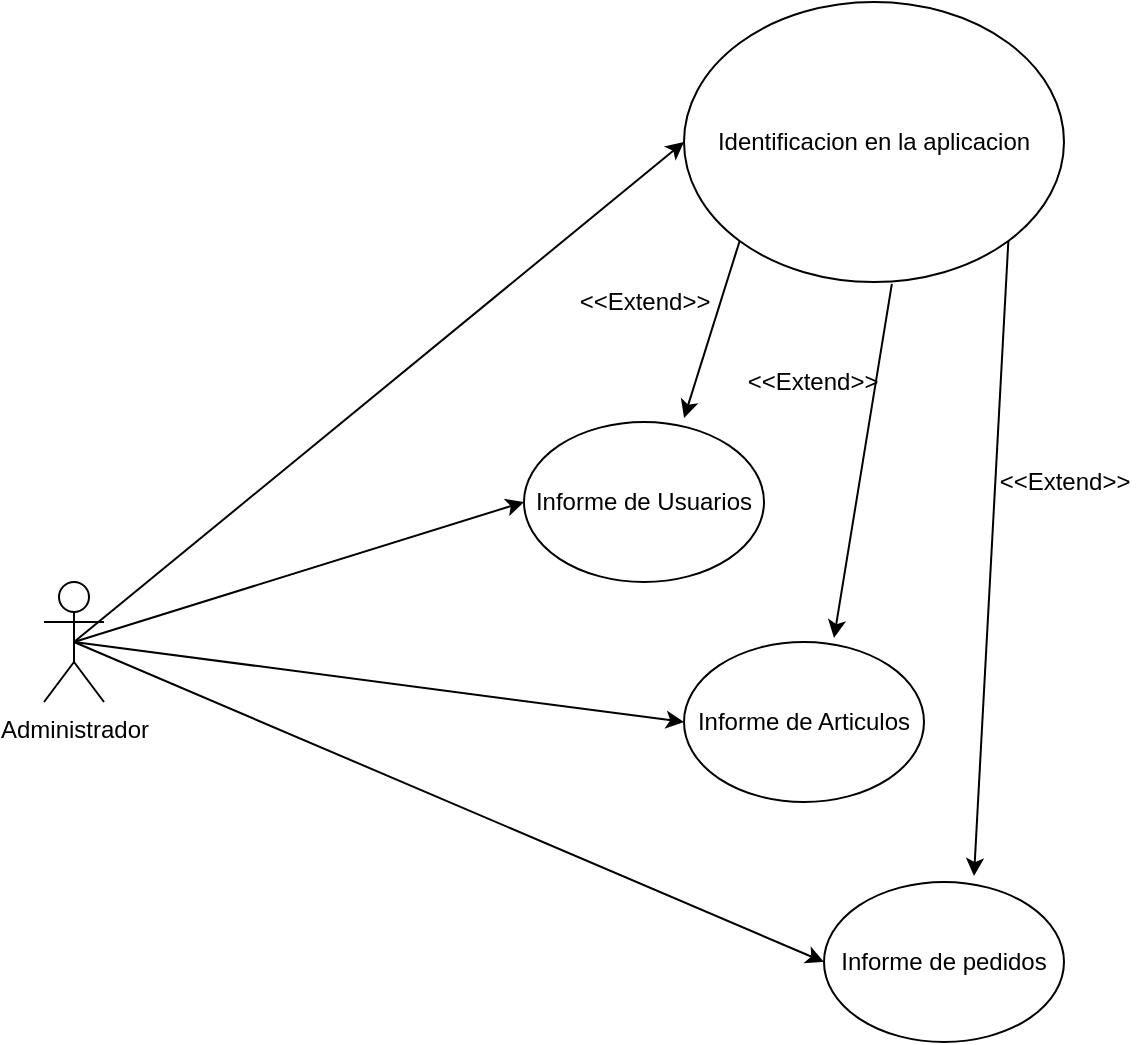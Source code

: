 <mxfile version="14.5.1" type="device"><diagram id="ssW6gPy1kijWEVo_wSRN" name="Página-1"><mxGraphModel dx="588" dy="348" grid="1" gridSize="10" guides="1" tooltips="1" connect="1" arrows="1" fold="1" page="1" pageScale="1" pageWidth="827" pageHeight="1169" math="0" shadow="0"><root><mxCell id="0"/><mxCell id="1" parent="0"/><mxCell id="BQnnbQ2SsFD0iYxoya_9-1" value="Administrador" style="shape=umlActor;verticalLabelPosition=bottom;verticalAlign=top;html=1;outlineConnect=0;" vertex="1" parent="1"><mxGeometry x="70" y="380" width="30" height="60" as="geometry"/></mxCell><mxCell id="BQnnbQ2SsFD0iYxoya_9-2" value="Identificacion en la aplicacion" style="ellipse;whiteSpace=wrap;html=1;" vertex="1" parent="1"><mxGeometry x="390" y="90" width="190" height="140" as="geometry"/></mxCell><mxCell id="BQnnbQ2SsFD0iYxoya_9-3" value="Informe de Usuarios" style="ellipse;whiteSpace=wrap;html=1;" vertex="1" parent="1"><mxGeometry x="310" y="300" width="120" height="80" as="geometry"/></mxCell><mxCell id="BQnnbQ2SsFD0iYxoya_9-4" value="Informe de Articulos" style="ellipse;whiteSpace=wrap;html=1;" vertex="1" parent="1"><mxGeometry x="390" y="410" width="120" height="80" as="geometry"/></mxCell><mxCell id="BQnnbQ2SsFD0iYxoya_9-5" value="Informe de pedidos" style="ellipse;whiteSpace=wrap;html=1;" vertex="1" parent="1"><mxGeometry x="460" y="530" width="120" height="80" as="geometry"/></mxCell><mxCell id="BQnnbQ2SsFD0iYxoya_9-6" value="" style="endArrow=classic;html=1;exitX=0.5;exitY=0.5;exitDx=0;exitDy=0;exitPerimeter=0;entryX=0;entryY=0.5;entryDx=0;entryDy=0;" edge="1" parent="1" source="BQnnbQ2SsFD0iYxoya_9-1" target="BQnnbQ2SsFD0iYxoya_9-2"><mxGeometry width="50" height="50" relative="1" as="geometry"><mxPoint x="390" y="290" as="sourcePoint"/><mxPoint x="440" y="240" as="targetPoint"/></mxGeometry></mxCell><mxCell id="BQnnbQ2SsFD0iYxoya_9-7" value="" style="endArrow=classic;html=1;exitX=0.5;exitY=0.5;exitDx=0;exitDy=0;exitPerimeter=0;entryX=0;entryY=0.5;entryDx=0;entryDy=0;" edge="1" parent="1" source="BQnnbQ2SsFD0iYxoya_9-1" target="BQnnbQ2SsFD0iYxoya_9-3"><mxGeometry width="50" height="50" relative="1" as="geometry"><mxPoint x="390" y="290" as="sourcePoint"/><mxPoint x="440" y="240" as="targetPoint"/></mxGeometry></mxCell><mxCell id="BQnnbQ2SsFD0iYxoya_9-8" value="" style="endArrow=classic;html=1;exitX=0.5;exitY=0.5;exitDx=0;exitDy=0;exitPerimeter=0;entryX=0;entryY=0.5;entryDx=0;entryDy=0;" edge="1" parent="1" source="BQnnbQ2SsFD0iYxoya_9-1" target="BQnnbQ2SsFD0iYxoya_9-4"><mxGeometry width="50" height="50" relative="1" as="geometry"><mxPoint x="390" y="290" as="sourcePoint"/><mxPoint x="440" y="240" as="targetPoint"/></mxGeometry></mxCell><mxCell id="BQnnbQ2SsFD0iYxoya_9-9" value="" style="endArrow=classic;html=1;exitX=0.5;exitY=0.5;exitDx=0;exitDy=0;exitPerimeter=0;entryX=0;entryY=0.5;entryDx=0;entryDy=0;" edge="1" parent="1" source="BQnnbQ2SsFD0iYxoya_9-1" target="BQnnbQ2SsFD0iYxoya_9-5"><mxGeometry width="50" height="50" relative="1" as="geometry"><mxPoint x="390" y="590" as="sourcePoint"/><mxPoint x="440" y="540" as="targetPoint"/></mxGeometry></mxCell><mxCell id="BQnnbQ2SsFD0iYxoya_9-10" value="" style="endArrow=classic;html=1;exitX=0;exitY=1;exitDx=0;exitDy=0;entryX=0.667;entryY=-0.025;entryDx=0;entryDy=0;entryPerimeter=0;" edge="1" parent="1" source="BQnnbQ2SsFD0iYxoya_9-2" target="BQnnbQ2SsFD0iYxoya_9-3"><mxGeometry width="50" height="50" relative="1" as="geometry"><mxPoint x="390" y="290" as="sourcePoint"/><mxPoint x="440" y="240" as="targetPoint"/></mxGeometry></mxCell><mxCell id="BQnnbQ2SsFD0iYxoya_9-11" value="" style="endArrow=classic;html=1;exitX=0.547;exitY=1.007;exitDx=0;exitDy=0;exitPerimeter=0;entryX=0.625;entryY=-0.025;entryDx=0;entryDy=0;entryPerimeter=0;" edge="1" parent="1" source="BQnnbQ2SsFD0iYxoya_9-2" target="BQnnbQ2SsFD0iYxoya_9-4"><mxGeometry width="50" height="50" relative="1" as="geometry"><mxPoint x="390" y="290" as="sourcePoint"/><mxPoint x="440" y="240" as="targetPoint"/></mxGeometry></mxCell><mxCell id="BQnnbQ2SsFD0iYxoya_9-12" value="" style="endArrow=classic;html=1;exitX=1;exitY=1;exitDx=0;exitDy=0;entryX=0.625;entryY=-0.037;entryDx=0;entryDy=0;entryPerimeter=0;" edge="1" parent="1" source="BQnnbQ2SsFD0iYxoya_9-2" target="BQnnbQ2SsFD0iYxoya_9-5"><mxGeometry width="50" height="50" relative="1" as="geometry"><mxPoint x="390" y="490" as="sourcePoint"/><mxPoint x="440" y="440" as="targetPoint"/></mxGeometry></mxCell><mxCell id="BQnnbQ2SsFD0iYxoya_9-13" value="&amp;lt;&amp;lt;Extend&amp;gt;&amp;gt;" style="text;html=1;align=center;verticalAlign=middle;resizable=0;points=[];autosize=1;" vertex="1" parent="1"><mxGeometry x="540" y="320" width="80" height="20" as="geometry"/></mxCell><mxCell id="BQnnbQ2SsFD0iYxoya_9-14" value="&amp;lt;&amp;lt;Extend&amp;gt;&amp;gt;" style="text;html=1;align=center;verticalAlign=middle;resizable=0;points=[];autosize=1;" vertex="1" parent="1"><mxGeometry x="330" y="230" width="80" height="20" as="geometry"/></mxCell><mxCell id="BQnnbQ2SsFD0iYxoya_9-15" value="&amp;lt;&amp;lt;Extend&amp;gt;&amp;gt;" style="text;html=1;align=center;verticalAlign=middle;resizable=0;points=[];autosize=1;" vertex="1" parent="1"><mxGeometry x="414" y="270" width="80" height="20" as="geometry"/></mxCell></root></mxGraphModel></diagram></mxfile>